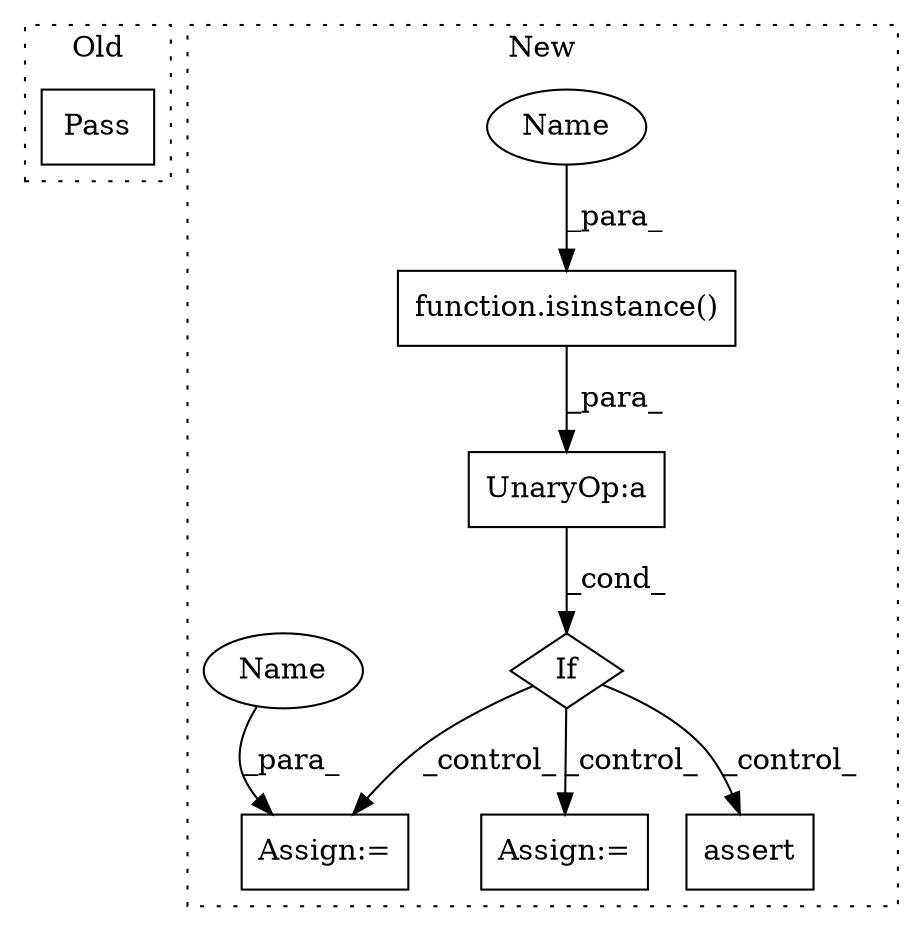 digraph G {
subgraph cluster0 {
1 [label="Pass" a="62" s="2278" l="4" shape="box"];
label = "Old";
style="dotted";
}
subgraph cluster1 {
2 [label="assert" a="65" s="8436" l="7" shape="box"];
3 [label="If" a="96" s="8075" l="3" shape="diamond"];
4 [label="Assign:=" a="68" s="8387" l="3" shape="box"];
5 [label="Assign:=" a="68" s="8308" l="3" shape="box"];
6 [label="UnaryOp:a" a="61" s="8078" l="14" shape="box"];
7 [label="function.isinstance()" a="75" s="8028,8065" l="11,1" shape="box"];
8 [label="Name" a="87" s="8039" l="13" shape="ellipse"];
9 [label="Name" a="87" s="8311" l="13" shape="ellipse"];
label = "New";
style="dotted";
}
3 -> 2 [label="_control_"];
3 -> 4 [label="_control_"];
3 -> 5 [label="_control_"];
6 -> 3 [label="_cond_"];
7 -> 6 [label="_para_"];
8 -> 7 [label="_para_"];
9 -> 5 [label="_para_"];
}